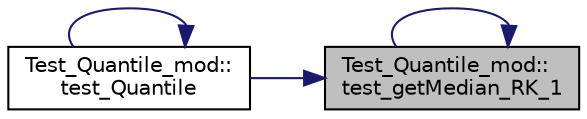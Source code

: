 digraph "Test_Quantile_mod::test_getMedian_RK_1"
{
 // LATEX_PDF_SIZE
  edge [fontname="Helvetica",fontsize="10",labelfontname="Helvetica",labelfontsize="10"];
  node [fontname="Helvetica",fontsize="10",shape=record];
  rankdir="RL";
  Node1 [label="Test_Quantile_mod::\ltest_getMedian_RK_1",height=0.2,width=0.4,color="black", fillcolor="grey75", style="filled", fontcolor="black",tooltip=" "];
  Node1 -> Node1 [dir="back",color="midnightblue",fontsize="10",style="solid",fontname="Helvetica"];
  Node1 -> Node2 [dir="back",color="midnightblue",fontsize="10",style="solid",fontname="Helvetica"];
  Node2 [label="Test_Quantile_mod::\ltest_Quantile",height=0.2,width=0.4,color="black", fillcolor="white", style="filled",URL="$namespaceTest__Quantile__mod.html#a9e86571ec6c395b322bfd74cb86ca683",tooltip=" "];
  Node2 -> Node2 [dir="back",color="midnightblue",fontsize="10",style="solid",fontname="Helvetica"];
}
